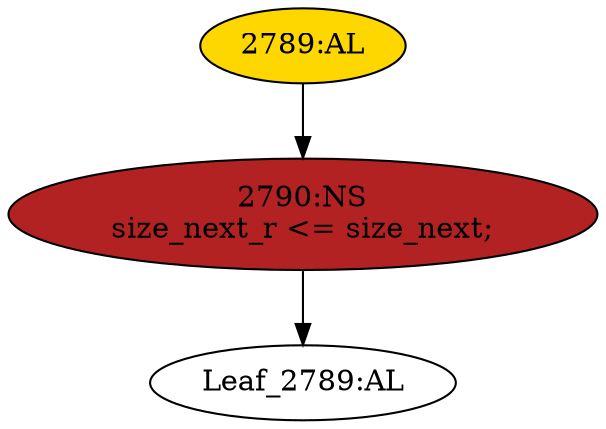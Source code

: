 strict digraph "" {
	node [label="\N"];
	"Leaf_2789:AL"	 [def_var="['size_next_r']",
		label="Leaf_2789:AL"];
	"2789:AL"	 [ast="<pyverilog.vparser.ast.Always object at 0x7f13b5542e50>",
		clk_sens=True,
		fillcolor=gold,
		label="2789:AL",
		sens="['clk']",
		statements="[]",
		style=filled,
		typ=Always,
		use_var="['size_next']"];
	"2790:NS"	 [ast="<pyverilog.vparser.ast.NonblockingSubstitution object at 0x7f13b5542d10>",
		fillcolor=firebrick,
		label="2790:NS
size_next_r <= size_next;",
		statements="[<pyverilog.vparser.ast.NonblockingSubstitution object at 0x7f13b5542d10>]",
		style=filled,
		typ=NonblockingSubstitution];
	"2789:AL" -> "2790:NS"	 [cond="[]",
		lineno=None];
	"2790:NS" -> "Leaf_2789:AL"	 [cond="[]",
		lineno=None];
}
